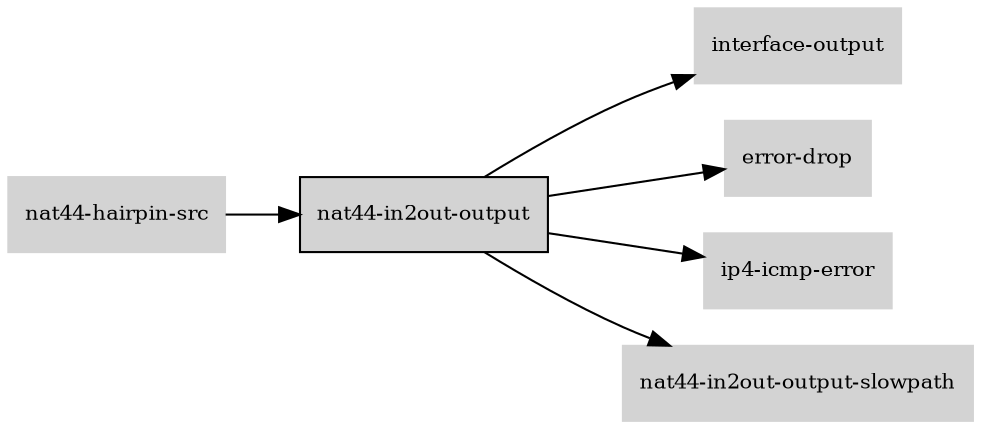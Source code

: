 digraph "nat44_in2out_output_subgraph" {
  rankdir=LR;
  node [shape=box, style=filled, fontsize=10, color=lightgray, fontcolor=black, fillcolor=lightgray];
  "nat44-in2out-output" [color=black, fontcolor=black, fillcolor=lightgray];
  edge [fontsize=8];
  "nat44-hairpin-src" -> "nat44-in2out-output";
  "nat44-in2out-output" -> "interface-output";
  "nat44-in2out-output" -> "error-drop";
  "nat44-in2out-output" -> "ip4-icmp-error";
  "nat44-in2out-output" -> "nat44-in2out-output-slowpath";
}
